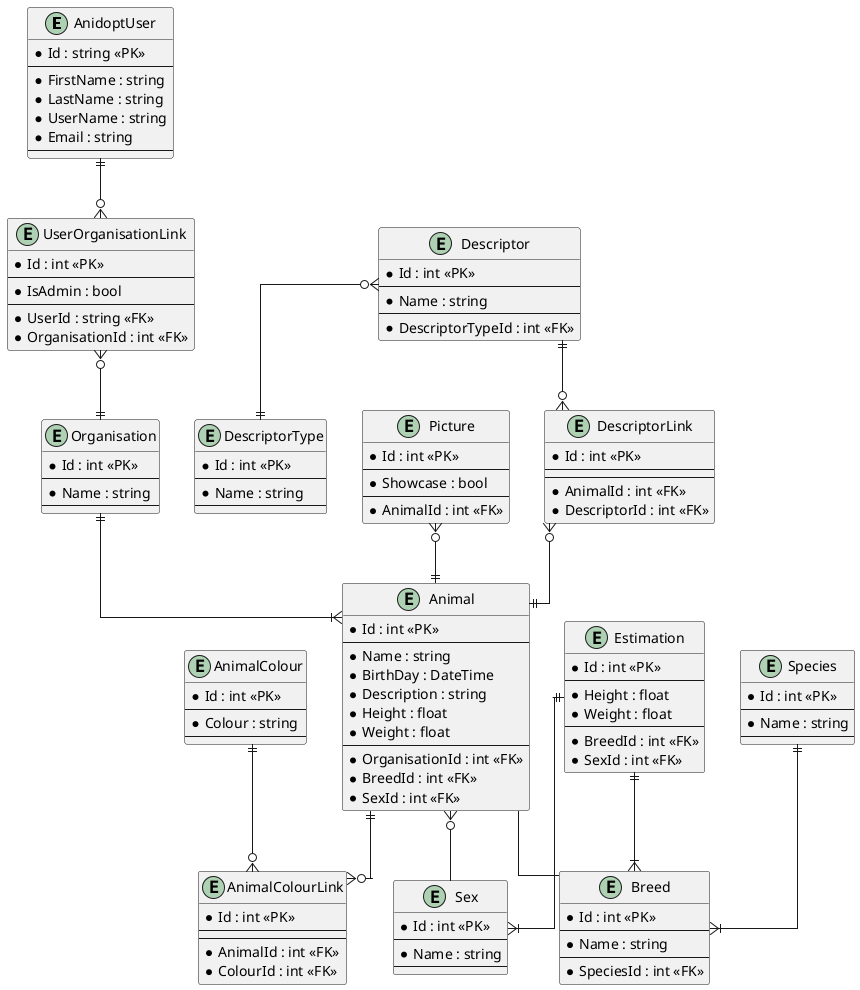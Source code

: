 @startuml
skinparam linetype ortho

entity AnidoptUser {
    *Id : string <<PK>>
    --
    *FirstName : string
    *LastName : string
    *UserName : string
    *Email : string
    --
}
entity Animal {
    *Id : int <<PK>>
    --
    *Name : string
    *BirthDay : DateTime
    *Description : string
    *Height : float
    *Weight : float
    --
    *OrganisationId : int <<FK>>
    *BreedId : int <<FK>>
    *SexId : int <<FK>>
}
entity AnimalColour {
    *Id : int <<PK>>
    --
    *Colour : string
    --
}
entity AnimalColourLink {
    *Id : int <<PK>>
    --
    --
    *AnimalId : int <<FK>>
    *ColourId : int <<FK>>
}
entity Breed {
    *Id : int <<PK>>
    --
    *Name : string
    --
    *SpeciesId : int <<FK>>
}
entity Descriptor {
    *Id : int <<PK>>
    --
    *Name : string
    --
    *DescriptorTypeId : int <<FK>>
}
entity DescriptorLink {
    *Id : int <<PK>>
    --
    --
    *AnimalId : int <<FK>>
    *DescriptorId : int <<FK>>
}
entity DescriptorType {
    *Id : int <<PK>>
    --
    *Name : string
    --
}
entity Estimation {
    *Id : int <<PK>>
    --
    *Height : float
    *Weight : float
    --
    *BreedId : int <<FK>>
    *SexId : int <<FK>>
}
entity Organisation {
    *Id : int <<PK>>
    --
    *Name : string
    --
}
entity Picture {
    *Id : int <<PK>>
    --
    *Showcase : bool
    --
    *AnimalId : int <<FK>>
}
entity Sex {
    *Id : int <<PK>>
    --
    *Name : string
    --
}
entity Species {
    *Id : int <<PK>>
    --
    *Name : string
    --
}
entity UserOrganisationLink {
    *Id : int <<PK>>
    --
    *IsAdmin : bool
    --
    *UserId : string <<FK>>
    *OrganisationId : int <<FK>>
}

AnidoptUser ||--o{ UserOrganisationLink
UserOrganisationLink }o--|| Organisation
Animal -- Breed
Animal }o-- Sex
Species ||--|{ Breed
Organisation ||--|{ Animal
AnimalColour ||--o{ AnimalColourLink
Animal ||--o{ AnimalColourLink
Picture }o--|| Animal
Descriptor ||--o{ DescriptorLink
Descriptor }o--|| DescriptorType
DescriptorLink }o--|| Animal
Estimation ||--|{ Sex
Estimation ||--|{ Breed
@enduml
